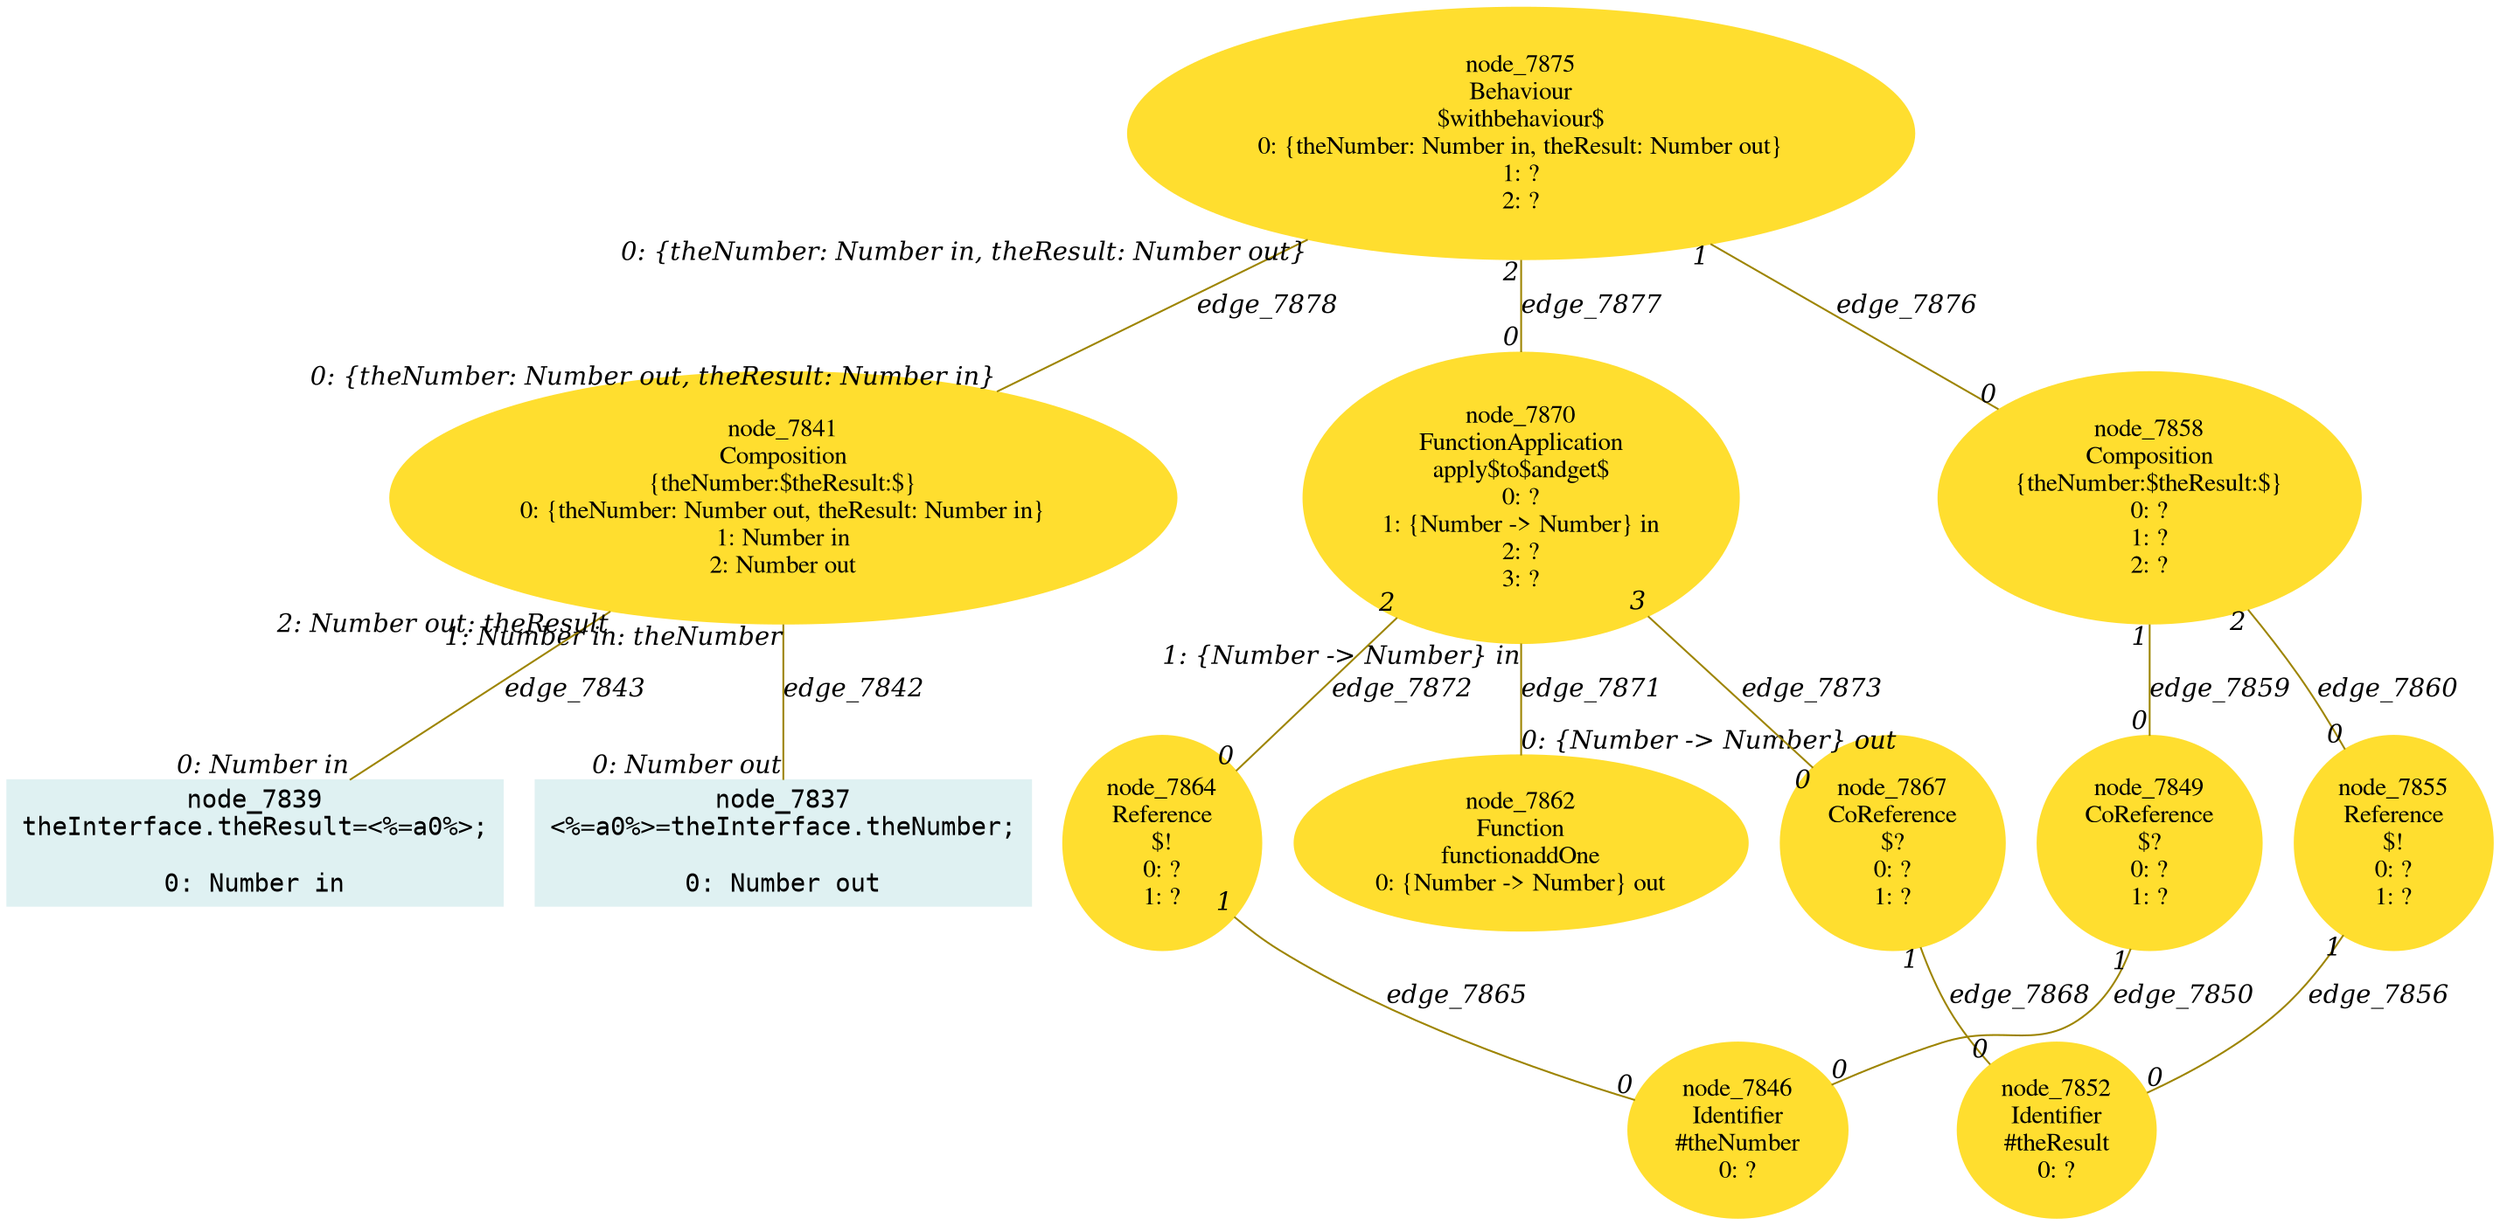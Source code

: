 digraph g{node_7837 [shape="box", style="filled", color="#dff1f2", fontname="Courier", label="node_7837
<%=a0%>=theInterface.theNumber;

0: Number out" ]
node_7839 [shape="box", style="filled", color="#dff1f2", fontname="Courier", label="node_7839
theInterface.theResult=<%=a0%>;

0: Number in" ]
node_7841 [shape="ellipse", style="filled", color="#ffde2f", fontname="Times", label="node_7841
Composition
{theNumber:$theResult:$}
0: {theNumber: Number out, theResult: Number in}
1: Number in
2: Number out" ]
node_7846 [shape="ellipse", style="filled", color="#ffde2f", fontname="Times", label="node_7846
Identifier
#theNumber
0: ?" ]
node_7849 [shape="ellipse", style="filled", color="#ffde2f", fontname="Times", label="node_7849
CoReference
$?
0: ?
1: ?" ]
node_7852 [shape="ellipse", style="filled", color="#ffde2f", fontname="Times", label="node_7852
Identifier
#theResult
0: ?" ]
node_7855 [shape="ellipse", style="filled", color="#ffde2f", fontname="Times", label="node_7855
Reference
$!
0: ?
1: ?" ]
node_7858 [shape="ellipse", style="filled", color="#ffde2f", fontname="Times", label="node_7858
Composition
{theNumber:$theResult:$}
0: ?
1: ?
2: ?" ]
node_7862 [shape="ellipse", style="filled", color="#ffde2f", fontname="Times", label="node_7862
Function
functionaddOne
0: {Number -> Number} out" ]
node_7864 [shape="ellipse", style="filled", color="#ffde2f", fontname="Times", label="node_7864
Reference
$!
0: ?
1: ?" ]
node_7867 [shape="ellipse", style="filled", color="#ffde2f", fontname="Times", label="node_7867
CoReference
$?
0: ?
1: ?" ]
node_7870 [shape="ellipse", style="filled", color="#ffde2f", fontname="Times", label="node_7870
FunctionApplication
apply$to$andget$
0: ?
1: {Number -> Number} in
2: ?
3: ?" ]
node_7875 [shape="ellipse", style="filled", color="#ffde2f", fontname="Times", label="node_7875
Behaviour
$withbehaviour$
0: {theNumber: Number in, theResult: Number out}
1: ?
2: ?" ]
node_7841 -> node_7837 [dir=none, arrowHead=none, fontname="Times-Italic", arrowsize=1, color="#9d8400", label="edge_7842",  headlabel="0: Number out", taillabel="1: Number in: theNumber" ]
node_7841 -> node_7839 [dir=none, arrowHead=none, fontname="Times-Italic", arrowsize=1, color="#9d8400", label="edge_7843",  headlabel="0: Number in", taillabel="2: Number out: theResult" ]
node_7849 -> node_7846 [dir=none, arrowHead=none, fontname="Times-Italic", arrowsize=1, color="#9d8400", label="edge_7850",  headlabel="0", taillabel="1" ]
node_7855 -> node_7852 [dir=none, arrowHead=none, fontname="Times-Italic", arrowsize=1, color="#9d8400", label="edge_7856",  headlabel="0", taillabel="1" ]
node_7858 -> node_7849 [dir=none, arrowHead=none, fontname="Times-Italic", arrowsize=1, color="#9d8400", label="edge_7859",  headlabel="0", taillabel="1" ]
node_7858 -> node_7855 [dir=none, arrowHead=none, fontname="Times-Italic", arrowsize=1, color="#9d8400", label="edge_7860",  headlabel="0", taillabel="2" ]
node_7864 -> node_7846 [dir=none, arrowHead=none, fontname="Times-Italic", arrowsize=1, color="#9d8400", label="edge_7865",  headlabel="0", taillabel="1" ]
node_7867 -> node_7852 [dir=none, arrowHead=none, fontname="Times-Italic", arrowsize=1, color="#9d8400", label="edge_7868",  headlabel="0", taillabel="1" ]
node_7870 -> node_7862 [dir=none, arrowHead=none, fontname="Times-Italic", arrowsize=1, color="#9d8400", label="edge_7871",  headlabel="0: {Number -> Number} out", taillabel="1: {Number -> Number} in" ]
node_7870 -> node_7864 [dir=none, arrowHead=none, fontname="Times-Italic", arrowsize=1, color="#9d8400", label="edge_7872",  headlabel="0", taillabel="2" ]
node_7870 -> node_7867 [dir=none, arrowHead=none, fontname="Times-Italic", arrowsize=1, color="#9d8400", label="edge_7873",  headlabel="0", taillabel="3" ]
node_7875 -> node_7858 [dir=none, arrowHead=none, fontname="Times-Italic", arrowsize=1, color="#9d8400", label="edge_7876",  headlabel="0", taillabel="1" ]
node_7875 -> node_7870 [dir=none, arrowHead=none, fontname="Times-Italic", arrowsize=1, color="#9d8400", label="edge_7877",  headlabel="0", taillabel="2" ]
node_7875 -> node_7841 [dir=none, arrowHead=none, fontname="Times-Italic", arrowsize=1, color="#9d8400", label="edge_7878",  headlabel="0: {theNumber: Number out, theResult: Number in}", taillabel="0: {theNumber: Number in, theResult: Number out}" ]
}